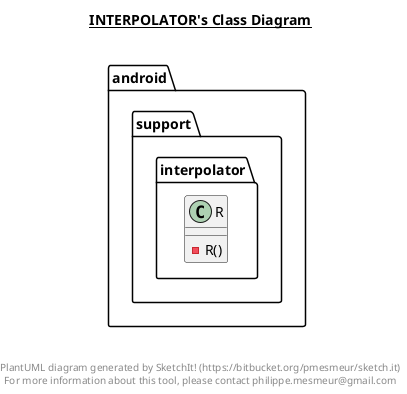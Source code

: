 @startuml

title __INTERPOLATOR's Class Diagram__\n

  namespace android.support.interpolator {
    class android.support.interpolator.R {
        - R()
    }
  }
  



right footer


PlantUML diagram generated by SketchIt! (https://bitbucket.org/pmesmeur/sketch.it)
For more information about this tool, please contact philippe.mesmeur@gmail.com
endfooter

@enduml
